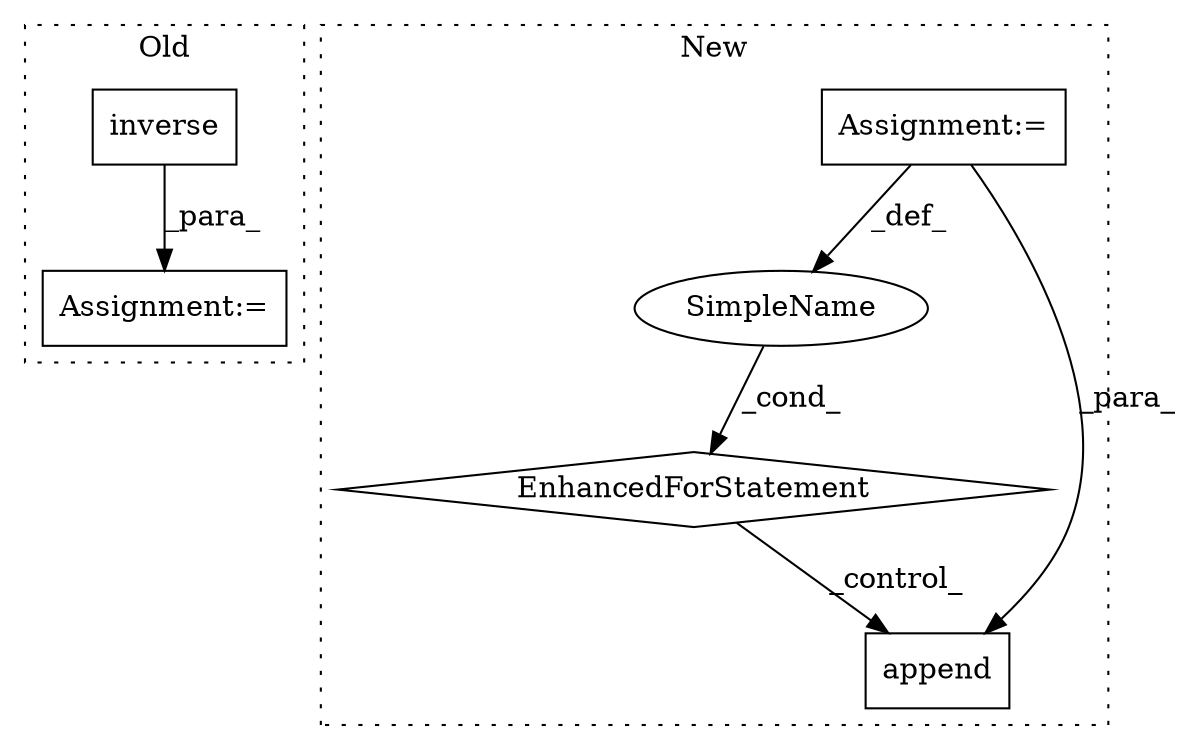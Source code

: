 digraph G {
subgraph cluster0 {
1 [label="inverse" a="32" s="5136,5149" l="8,1" shape="box"];
3 [label="Assignment:=" a="7" s="5130" l="1" shape="box"];
label = "Old";
style="dotted";
}
subgraph cluster1 {
2 [label="EnhancedForStatement" a="70" s="2458,2545" l="53,2" shape="diamond"];
4 [label="Assignment:=" a="7" s="2458,2545" l="53,2" shape="box"];
5 [label="SimpleName" a="42" s="2515" l="14" shape="ellipse"];
6 [label="append" a="32" s="2566,2669" l="7,1" shape="box"];
label = "New";
style="dotted";
}
1 -> 3 [label="_para_"];
2 -> 6 [label="_control_"];
4 -> 6 [label="_para_"];
4 -> 5 [label="_def_"];
5 -> 2 [label="_cond_"];
}
